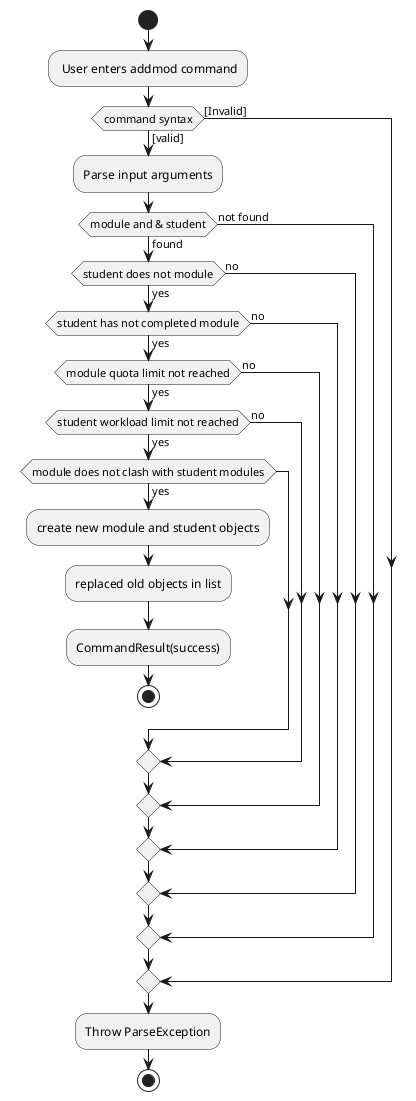 @startuml

start
- User enters addmod command
if (command syntax) then ([valid])
    -Parse input arguments

    if (module and & student) then (found)

    if (student does not module) then (yes)

    if (student has not completed module) then (yes)

    if (module quota limit not reached) then (yes)

    if (student workload limit not reached) then (yes)

    if (module does not clash with student modules) then (yes)
    -create new module and student objects
    -replaced old objects in list
    -CommandResult(success)
    Stop

endif
else (no)
endif
else (no)
endif
else (no)
endif
else (no)
endif
else (not found)
endif

else ([Invalid])
endif
-Throw ParseException



stop
@enduml
